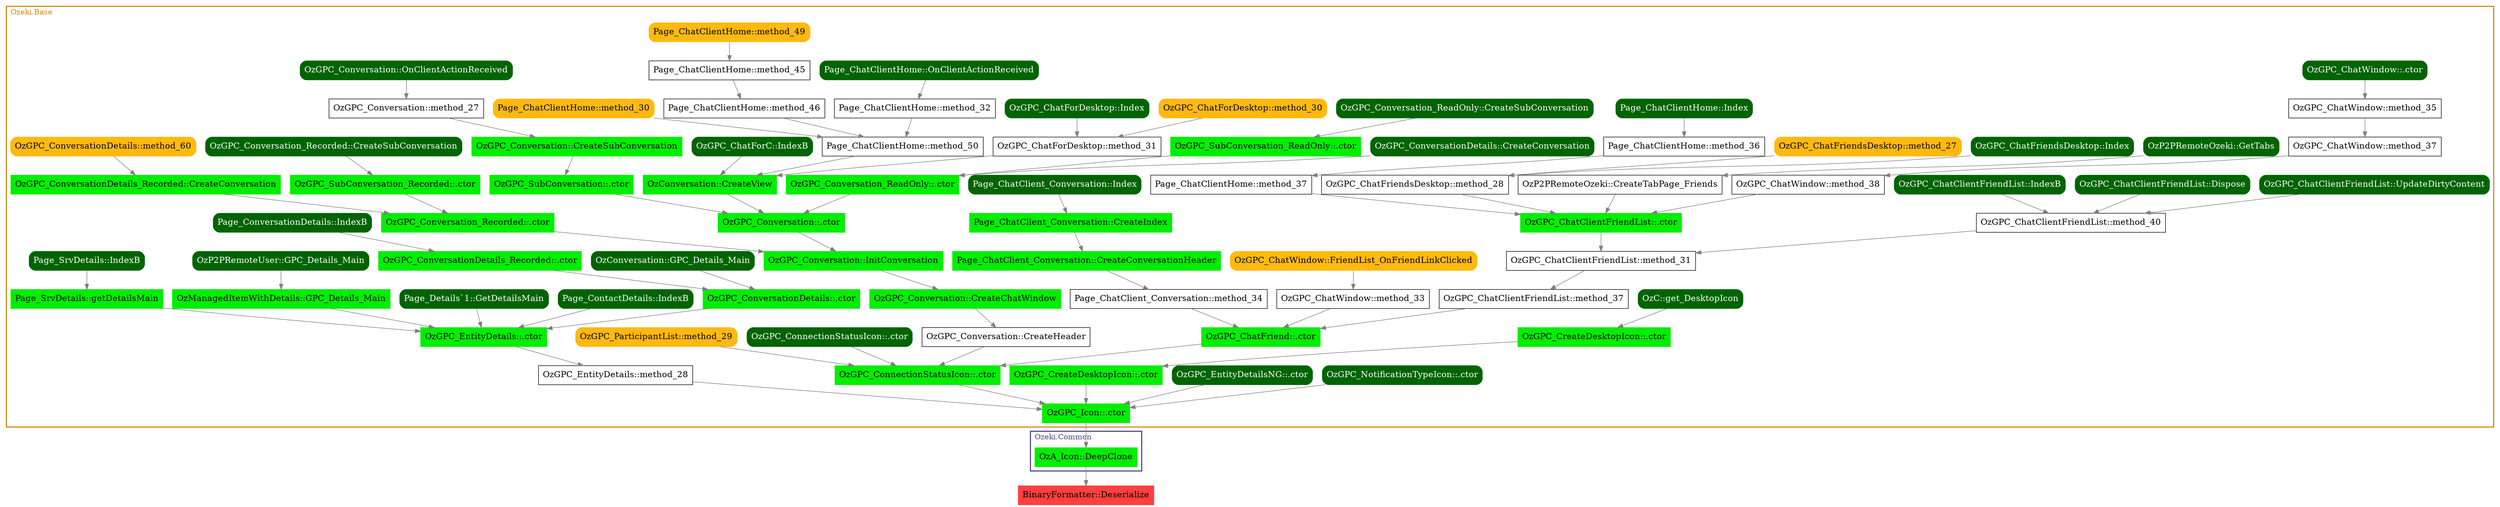 digraph G {
node [fontsize = 16];
0 [label="BinaryFormatter::Deserialize", shape="box", style="filled", fillcolor="brown1", color="brown1"];
subgraph cluster_0 {
label="Ozeki.Common";
color=darkslateblue;
fontcolor=darkslateblue;
penwidth=2;
labeljust=l;
1 [label="OzA_Icon::DeepClone", shape="box", style="filled", fillcolor="green2", color="green2"];
}
subgraph cluster_1 {
label="Ozeki.Base";
color=orange3;
fontcolor=orange3;
penwidth=2;
labeljust=l;
2 [label="OzGPC_Icon::.ctor", shape="box", style="filled", fillcolor="green2", color="green2"];
3 [label="OzGPC_EntityDetails::method_28", shape="box"];
4 [label="OzGPC_NotificationTypeIcon::.ctor", shape="box", style="filled, rounded", fillcolor="darkgreen", color="darkgreen", fontcolor="white"];
5 [label="OzGPC_CreateDesktopIcon::.ctor", shape="box", style="filled", fillcolor="green2", color="green2"];
6 [label="OzGPC_ConnectionStatusIcon::.ctor", shape="box", style="filled", fillcolor="green2", color="green2"];
7 [label="OzGPC_EntityDetailsNG::.ctor", shape="box", style="filled, rounded", fillcolor="darkgreen", color="darkgreen", fontcolor="white"];
8 [label="OzGPC_EntityDetails::.ctor", shape="box", style="filled", fillcolor="green2", color="green2"];
9 [label="OzGPC_CreateDesktopIcon::.ctor", shape="box", style="filled", fillcolor="green2", color="green2"];
10 [label="OzGPC_ConnectionStatusIcon::.ctor", shape="box", style="filled, rounded", fillcolor="darkgreen", color="darkgreen", fontcolor="white"];
11 [label="OzGPC_Conversation::CreateHeader", shape="box"];
12 [label="OzGPC_ParticipantList::method_29", shape="box", style="filled, rounded", fillcolor="darkgoldenrod1", color="darkgoldenrod1"];
13 [label="OzGPC_ChatFriend::.ctor", shape="box", style="filled", fillcolor="green2", color="green2"];
14 [label="OzManagedItemWithDetails::GPC_Details_Main", shape="box", style="filled", fillcolor="green2", color="green2"];
15 [label="Page_ContactDetails::IndexB", shape="box", style="filled, rounded", fillcolor="darkgreen", color="darkgreen", fontcolor="white"];
16 [label="OzGPC_ConversationDetails::.ctor", shape="box", style="filled", fillcolor="green2", color="green2"];
17 [label="Page_Details`1::GetDetailsMain", shape="box", style="filled, rounded", fillcolor="darkgreen", color="darkgreen", fontcolor="white"];
18 [label="Page_SrvDetails::getDetailsMain", shape="box", style="filled", fillcolor="green2", color="green2"];
19 [label="OzC::get_DesktopIcon", shape="box", style="filled, rounded", fillcolor="darkgreen", color="darkgreen", fontcolor="white"];
20 [label="OzGPC_Conversation::CreateChatWindow", shape="box", style="filled", fillcolor="green2", color="green2"];
21 [label="Page_ChatClient_Conversation::method_34", shape="box"];
22 [label="OzGPC_ChatClientFriendList::method_37", shape="box"];
23 [label="OzGPC_ChatWindow::method_33", shape="box"];
24 [label="OzP2PRemoteUser::GPC_Details_Main", shape="box", style="filled, rounded", fillcolor="darkgreen", color="darkgreen", fontcolor="white"];
25 [label="OzConversation::GPC_Details_Main", shape="box", style="filled, rounded", fillcolor="darkgreen", color="darkgreen", fontcolor="white"];
26 [label="OzGPC_ConversationDetails_Recorded::.ctor", shape="box", style="filled", fillcolor="green2", color="green2"];
27 [label="Page_SrvDetails::IndexB", shape="box", style="filled, rounded", fillcolor="darkgreen", color="darkgreen", fontcolor="white"];
28 [label="OzGPC_Conversation::InitConversation", shape="box", style="filled", fillcolor="green2", color="green2"];
29 [label="Page_ChatClient_Conversation::CreateConversationHeader", shape="box", style="filled", fillcolor="green2", color="green2"];
30 [label="OzGPC_ChatClientFriendList::method_31", shape="box"];
31 [label="OzGPC_ChatWindow::FriendList_OnFriendLinkClicked", shape="box", style="filled, rounded", fillcolor="darkgoldenrod1", color="darkgoldenrod1"];
32 [label="Page_ConversationDetails::IndexB", shape="box", style="filled, rounded", fillcolor="darkgreen", color="darkgreen", fontcolor="white"];
33 [label="OzGPC_Conversation::.ctor", shape="box", style="filled", fillcolor="green2", color="green2"];
34 [label="OzGPC_Conversation_Recorded::.ctor", shape="box", style="filled", fillcolor="green2", color="green2"];
35 [label="Page_ChatClient_Conversation::CreateIndex", shape="box", style="filled", fillcolor="green2", color="green2"];
36 [label="OzGPC_ChatClientFriendList::.ctor", shape="box", style="filled", fillcolor="green2", color="green2"];
37 [label="OzGPC_ChatClientFriendList::method_40", shape="box"];
38 [label="OzGPC_Conversation_ReadOnly::.ctor", shape="box", style="filled", fillcolor="green2", color="green2"];
39 [label="OzGPC_SubConversation::.ctor", shape="box", style="filled", fillcolor="green2", color="green2"];
40 [label="OzConversation::CreateView", shape="box", style="filled", fillcolor="green2", color="green2"];
41 [label="OzGPC_SubConversation_Recorded::.ctor", shape="box", style="filled", fillcolor="green2", color="green2"];
42 [label="OzGPC_ConversationDetails_Recorded::CreateConversation", shape="box", style="filled", fillcolor="green2", color="green2"];
43 [label="Page_ChatClient_Conversation::Index", shape="box", style="filled, rounded", fillcolor="darkgreen", color="darkgreen", fontcolor="white"];
44 [label="Page_ChatClientHome::method_37", shape="box"];
45 [label="OzP2PRemoteOzeki::CreateTabPage_Friends", shape="box"];
46 [label="OzGPC_ChatFriendsDesktop::method_28", shape="box"];
47 [label="OzGPC_ChatWindow::method_38", shape="box"];
48 [label="OzGPC_ChatClientFriendList::Dispose", shape="box", style="filled, rounded", fillcolor="darkgreen", color="darkgreen", fontcolor="white"];
49 [label="OzGPC_ChatClientFriendList::IndexB", shape="box", style="filled, rounded", fillcolor="darkgreen", color="darkgreen", fontcolor="white"];
50 [label="OzGPC_ChatClientFriendList::UpdateDirtyContent", shape="box", style="filled, rounded", fillcolor="darkgreen", color="darkgreen", fontcolor="white"];
51 [label="OzGPC_SubConversation_ReadOnly::.ctor", shape="box", style="filled", fillcolor="green2", color="green2"];
52 [label="OzGPC_ConversationDetails::CreateConversation", shape="box", style="filled, rounded", fillcolor="darkgreen", color="darkgreen", fontcolor="white"];
53 [label="OzGPC_Conversation::CreateSubConversation", shape="box", style="filled", fillcolor="green2", color="green2"];
54 [label="Page_ChatClientHome::method_50", shape="box"];
55 [label="OzGPC_ChatForC::IndexB", shape="box", style="filled, rounded", fillcolor="darkgreen", color="darkgreen", fontcolor="white"];
56 [label="OzGPC_ChatForDesktop::method_31", shape="box"];
57 [label="OzGPC_Conversation_Recorded::CreateSubConversation", shape="box", style="filled, rounded", fillcolor="darkgreen", color="darkgreen", fontcolor="white"];
58 [label="OzGPC_ConversationDetails::method_60", shape="box", style="filled, rounded", fillcolor="darkgoldenrod1", color="darkgoldenrod1"];
59 [label="Page_ChatClientHome::method_36", shape="box"];
60 [label="OzP2PRemoteOzeki::GetTabs", shape="box", style="filled, rounded", fillcolor="darkgreen", color="darkgreen", fontcolor="white"];
61 [label="OzGPC_ChatFriendsDesktop::Index", shape="box", style="filled, rounded", fillcolor="darkgreen", color="darkgreen", fontcolor="white"];
62 [label="OzGPC_ChatFriendsDesktop::method_27", shape="box", style="filled, rounded", fillcolor="darkgoldenrod1", color="darkgoldenrod1"];
63 [label="OzGPC_ChatWindow::method_37", shape="box"];
64 [label="OzGPC_Conversation_ReadOnly::CreateSubConversation", shape="box", style="filled, rounded", fillcolor="darkgreen", color="darkgreen", fontcolor="white"];
65 [label="OzGPC_Conversation::method_27", shape="box"];
66 [label="Page_ChatClientHome::method_30", shape="box", style="filled, rounded", fillcolor="darkgoldenrod1", color="darkgoldenrod1"];
67 [label="Page_ChatClientHome::method_32", shape="box"];
68 [label="Page_ChatClientHome::method_46", shape="box"];
69 [label="OzGPC_ChatForDesktop::Index", shape="box", style="filled, rounded", fillcolor="darkgreen", color="darkgreen", fontcolor="white"];
70 [label="OzGPC_ChatForDesktop::method_30", shape="box", style="filled, rounded", fillcolor="darkgoldenrod1", color="darkgoldenrod1"];
71 [label="Page_ChatClientHome::Index", shape="box", style="filled, rounded", fillcolor="darkgreen", color="darkgreen", fontcolor="white"];
72 [label="OzGPC_ChatWindow::method_35", shape="box"];
73 [label="OzGPC_Conversation::OnClientActionReceived", shape="box", style="filled, rounded", fillcolor="darkgreen", color="darkgreen", fontcolor="white"];
74 [label="Page_ChatClientHome::OnClientActionReceived", shape="box", style="filled, rounded", fillcolor="darkgreen", color="darkgreen", fontcolor="white"];
75 [label="Page_ChatClientHome::method_45", shape="box"];
76 [label="OzGPC_ChatWindow::.ctor", shape="box", style="filled, rounded", fillcolor="darkgreen", color="darkgreen", fontcolor="white"];
77 [label="Page_ChatClientHome::method_49", shape="box", style="filled, rounded", fillcolor="darkgoldenrod1", color="darkgoldenrod1"];
}
1 -> 0 [color="gray50"];
2 -> 1 [color="gray50"];
3 -> 2 [color="gray50"];
4 -> 2 [color="gray50"];
5 -> 2 [color="gray50"];
6 -> 2 [color="gray50"];
7 -> 2 [color="gray50"];
8 -> 3 [color="gray50"];
9 -> 5 [color="gray50"];
10 -> 6 [color="gray50"];
11 -> 6 [color="gray50"];
12 -> 6 [color="gray50"];
13 -> 6 [color="gray50"];
14 -> 8 [color="gray50"];
15 -> 8 [color="gray50"];
16 -> 8 [color="gray50"];
17 -> 8 [color="gray50"];
18 -> 8 [color="gray50"];
19 -> 9 [color="gray50"];
20 -> 11 [color="gray50"];
21 -> 13 [color="gray50"];
22 -> 13 [color="gray50"];
23 -> 13 [color="gray50"];
24 -> 14 [color="gray50"];
25 -> 16 [color="gray50"];
26 -> 16 [color="gray50"];
27 -> 18 [color="gray50"];
28 -> 20 [color="gray50"];
29 -> 21 [color="gray50"];
30 -> 22 [color="gray50"];
31 -> 23 [color="gray50"];
32 -> 26 [color="gray50"];
33 -> 28 [color="gray50"];
34 -> 28 [color="gray50"];
35 -> 29 [color="gray50"];
36 -> 30 [color="gray50"];
37 -> 30 [color="gray50"];
38 -> 33 [color="gray50"];
39 -> 33 [color="gray50"];
40 -> 33 [color="gray50"];
41 -> 34 [color="gray50"];
42 -> 34 [color="gray50"];
43 -> 35 [color="gray50"];
44 -> 36 [color="gray50"];
45 -> 36 [color="gray50"];
46 -> 36 [color="gray50"];
47 -> 36 [color="gray50"];
48 -> 37 [color="gray50"];
49 -> 37 [color="gray50"];
50 -> 37 [color="gray50"];
51 -> 38 [color="gray50"];
52 -> 38 [color="gray50"];
53 -> 39 [color="gray50"];
54 -> 40 [color="gray50"];
55 -> 40 [color="gray50"];
56 -> 40 [color="gray50"];
57 -> 41 [color="gray50"];
58 -> 42 [color="gray50"];
59 -> 44 [color="gray50"];
60 -> 45 [color="gray50"];
61 -> 46 [color="gray50"];
62 -> 46 [color="gray50"];
63 -> 47 [color="gray50"];
64 -> 51 [color="gray50"];
65 -> 53 [color="gray50"];
66 -> 54 [color="gray50"];
67 -> 54 [color="gray50"];
68 -> 54 [color="gray50"];
69 -> 56 [color="gray50"];
70 -> 56 [color="gray50"];
71 -> 59 [color="gray50"];
72 -> 63 [color="gray50"];
73 -> 65 [color="gray50"];
74 -> 67 [color="gray50"];
75 -> 68 [color="gray50"];
76 -> 72 [color="gray50"];
77 -> 75 [color="gray50"];
}
